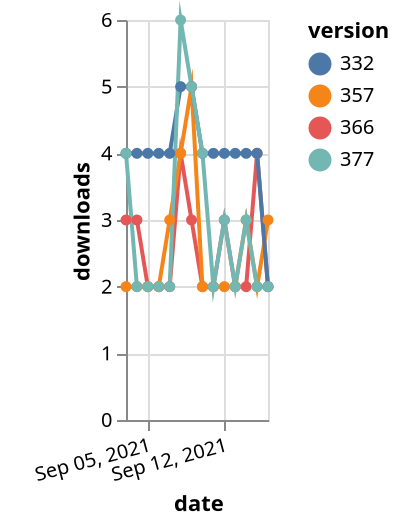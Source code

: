 {"$schema": "https://vega.github.io/schema/vega-lite/v5.json", "description": "A simple bar chart with embedded data.", "data": {"values": [{"date": "2021-09-03", "total": 2508, "delta": 3, "version": "366"}, {"date": "2021-09-04", "total": 2511, "delta": 3, "version": "366"}, {"date": "2021-09-05", "total": 2513, "delta": 2, "version": "366"}, {"date": "2021-09-06", "total": 2515, "delta": 2, "version": "366"}, {"date": "2021-09-07", "total": 2517, "delta": 2, "version": "366"}, {"date": "2021-09-08", "total": 2521, "delta": 4, "version": "366"}, {"date": "2021-09-09", "total": 2524, "delta": 3, "version": "366"}, {"date": "2021-09-10", "total": 2526, "delta": 2, "version": "366"}, {"date": "2021-09-11", "total": 2528, "delta": 2, "version": "366"}, {"date": "2021-09-12", "total": 2531, "delta": 3, "version": "366"}, {"date": "2021-09-13", "total": 2533, "delta": 2, "version": "366"}, {"date": "2021-09-14", "total": 2535, "delta": 2, "version": "366"}, {"date": "2021-09-15", "total": 2539, "delta": 4, "version": "366"}, {"date": "2021-09-16", "total": 2541, "delta": 2, "version": "366"}, {"date": "2021-09-03", "total": 3393, "delta": 2, "version": "357"}, {"date": "2021-09-04", "total": 3395, "delta": 2, "version": "357"}, {"date": "2021-09-05", "total": 3397, "delta": 2, "version": "357"}, {"date": "2021-09-06", "total": 3399, "delta": 2, "version": "357"}, {"date": "2021-09-07", "total": 3402, "delta": 3, "version": "357"}, {"date": "2021-09-08", "total": 3406, "delta": 4, "version": "357"}, {"date": "2021-09-09", "total": 3411, "delta": 5, "version": "357"}, {"date": "2021-09-10", "total": 3413, "delta": 2, "version": "357"}, {"date": "2021-09-11", "total": 3415, "delta": 2, "version": "357"}, {"date": "2021-09-12", "total": 3417, "delta": 2, "version": "357"}, {"date": "2021-09-13", "total": 3419, "delta": 2, "version": "357"}, {"date": "2021-09-14", "total": 3422, "delta": 3, "version": "357"}, {"date": "2021-09-15", "total": 3424, "delta": 2, "version": "357"}, {"date": "2021-09-16", "total": 3427, "delta": 3, "version": "357"}, {"date": "2021-09-03", "total": 5005, "delta": 4, "version": "332"}, {"date": "2021-09-04", "total": 5009, "delta": 4, "version": "332"}, {"date": "2021-09-05", "total": 5013, "delta": 4, "version": "332"}, {"date": "2021-09-06", "total": 5017, "delta": 4, "version": "332"}, {"date": "2021-09-07", "total": 5021, "delta": 4, "version": "332"}, {"date": "2021-09-08", "total": 5026, "delta": 5, "version": "332"}, {"date": "2021-09-09", "total": 5031, "delta": 5, "version": "332"}, {"date": "2021-09-10", "total": 5035, "delta": 4, "version": "332"}, {"date": "2021-09-11", "total": 5039, "delta": 4, "version": "332"}, {"date": "2021-09-12", "total": 5043, "delta": 4, "version": "332"}, {"date": "2021-09-13", "total": 5047, "delta": 4, "version": "332"}, {"date": "2021-09-14", "total": 5051, "delta": 4, "version": "332"}, {"date": "2021-09-15", "total": 5055, "delta": 4, "version": "332"}, {"date": "2021-09-16", "total": 5057, "delta": 2, "version": "332"}, {"date": "2021-09-03", "total": 2585, "delta": 4, "version": "377"}, {"date": "2021-09-04", "total": 2587, "delta": 2, "version": "377"}, {"date": "2021-09-05", "total": 2589, "delta": 2, "version": "377"}, {"date": "2021-09-06", "total": 2591, "delta": 2, "version": "377"}, {"date": "2021-09-07", "total": 2593, "delta": 2, "version": "377"}, {"date": "2021-09-08", "total": 2599, "delta": 6, "version": "377"}, {"date": "2021-09-09", "total": 2604, "delta": 5, "version": "377"}, {"date": "2021-09-10", "total": 2608, "delta": 4, "version": "377"}, {"date": "2021-09-11", "total": 2610, "delta": 2, "version": "377"}, {"date": "2021-09-12", "total": 2613, "delta": 3, "version": "377"}, {"date": "2021-09-13", "total": 2615, "delta": 2, "version": "377"}, {"date": "2021-09-14", "total": 2618, "delta": 3, "version": "377"}, {"date": "2021-09-15", "total": 2620, "delta": 2, "version": "377"}, {"date": "2021-09-16", "total": 2622, "delta": 2, "version": "377"}]}, "width": "container", "mark": {"type": "line", "point": {"filled": true}}, "encoding": {"x": {"field": "date", "type": "temporal", "timeUnit": "yearmonthdate", "title": "date", "axis": {"labelAngle": -15}}, "y": {"field": "delta", "type": "quantitative", "title": "downloads"}, "color": {"field": "version", "type": "nominal"}, "tooltip": {"field": "delta"}}}